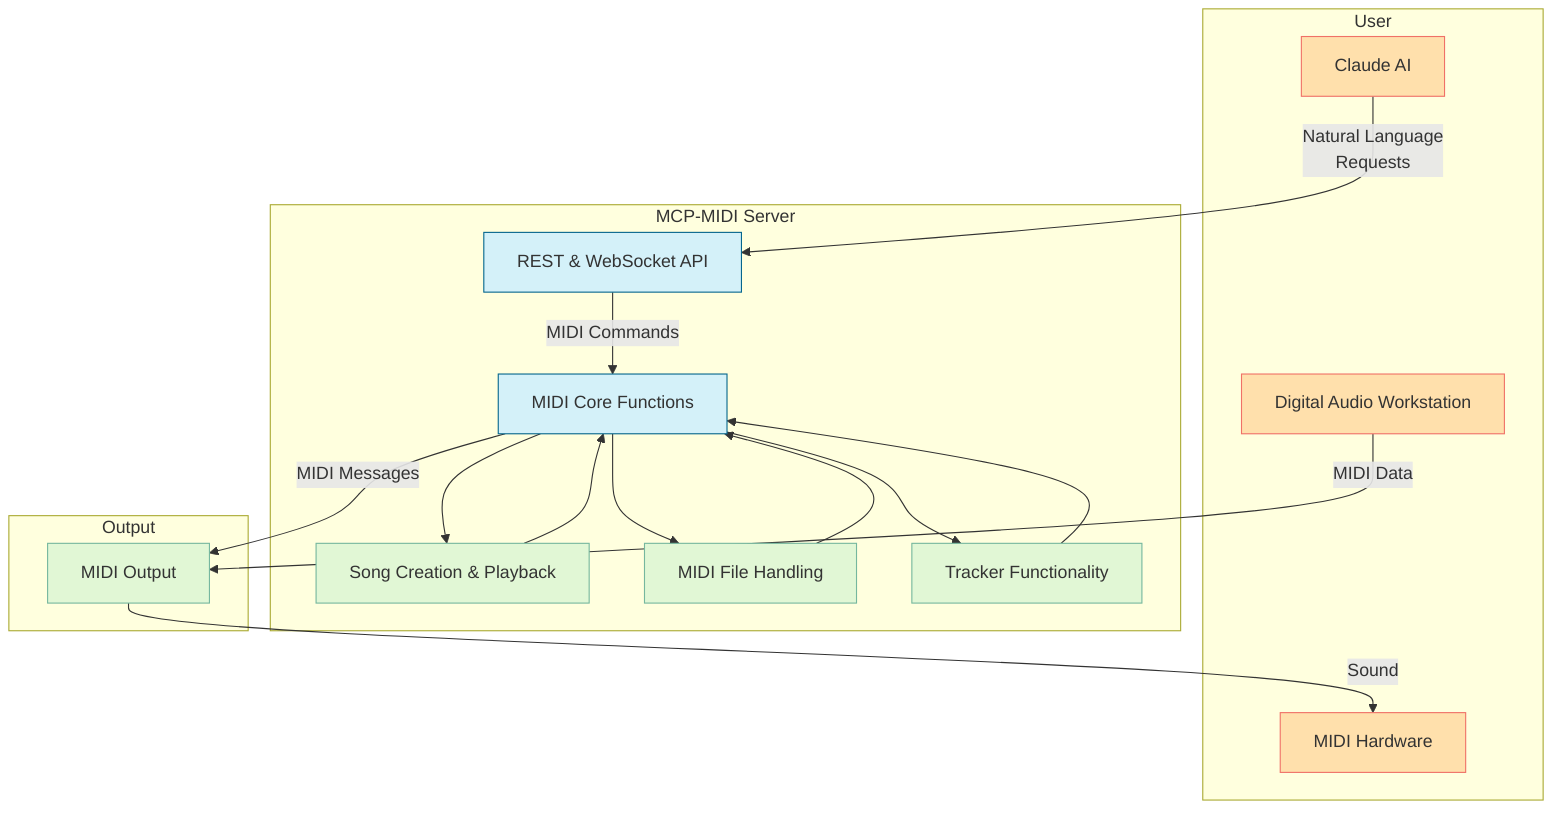 flowchart TB
    subgraph User
        Claude["Claude AI"]
        DAW["Digital Audio Workstation"]
        Hardware["MIDI Hardware"]
    end
    
    subgraph MCP["MCP-MIDI Server"]
        API["REST & WebSocket API"]
        MIDICore["MIDI Core Functions"]
        Songs["Song Creation & Playback"]
        Files["MIDI File Handling"]
        Tracker["Tracker Functionality"]
    end
    
    subgraph Output
        MIDIOut["MIDI Output"]
    end
    
    Claude -- "Natural Language\nRequests" --> API
    DAW -- "MIDI Data" --> MIDIOut
    API -- "MIDI Commands" --> MIDICore
    MIDICore -- "MIDI Messages" --> MIDIOut
    MIDIOut -- "Sound" --> Hardware
    
    MIDICore --> Songs
    MIDICore --> Files
    MIDICore --> Tracker
    
    Songs --> MIDICore
    Files --> MIDICore
    Tracker --> MIDICore
    
    classDef primary fill:#d4f1f9,stroke:#05668d
    classDef secondary fill:#e1f7d5,stroke:#75b79e
    classDef tertiary fill:#ffe0ac,stroke:#f07167
    
    class Claude,DAW,Hardware tertiary
    class API,MIDICore primary
    class Songs,Files,Tracker,MIDIOut secondary